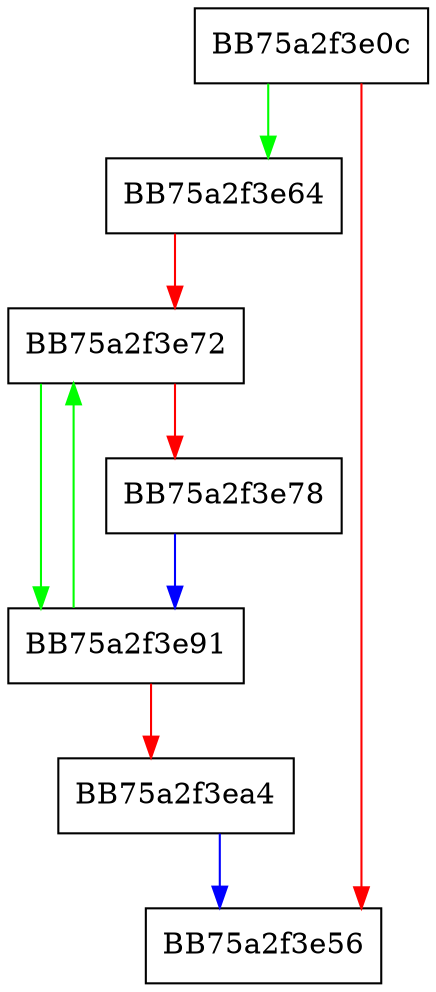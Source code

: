 digraph _Getcvt {
  node [shape="box"];
  graph [splines=ortho];
  BB75a2f3e0c -> BB75a2f3e64 [color="green"];
  BB75a2f3e0c -> BB75a2f3e56 [color="red"];
  BB75a2f3e64 -> BB75a2f3e72 [color="red"];
  BB75a2f3e72 -> BB75a2f3e91 [color="green"];
  BB75a2f3e72 -> BB75a2f3e78 [color="red"];
  BB75a2f3e78 -> BB75a2f3e91 [color="blue"];
  BB75a2f3e91 -> BB75a2f3e72 [color="green"];
  BB75a2f3e91 -> BB75a2f3ea4 [color="red"];
  BB75a2f3ea4 -> BB75a2f3e56 [color="blue"];
}